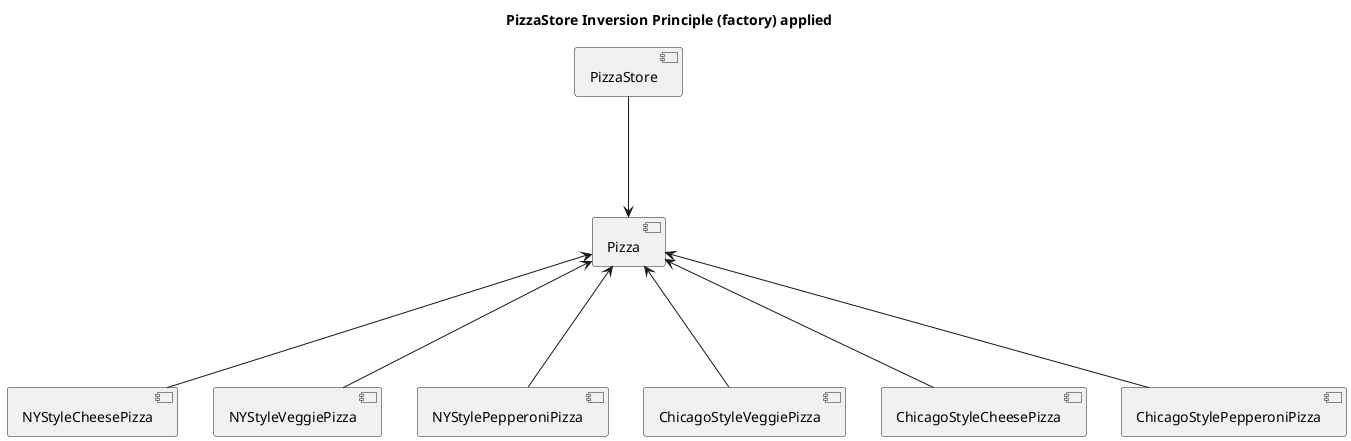 @startuml
title PizzaStore Inversion Principle (factory) applied
[PizzaStore] as c1
[Pizza] as c8
[NYStyleCheesePizza] as c2
[NYStyleVeggiePizza] as c3
[NYStylePepperoniPizza] as c4
[ChicagoStyleVeggiePizza] as c5
[ChicagoStyleCheesePizza] as c6
[ChicagoStylePepperoniPizza] as c7

c1 -down-->c8
c2 -up-->c8
c3 -up-->c8
c4 -up-->c8
c5 -up-->c8
c6 -up-->c8
c7 -up-->c8


@enduml